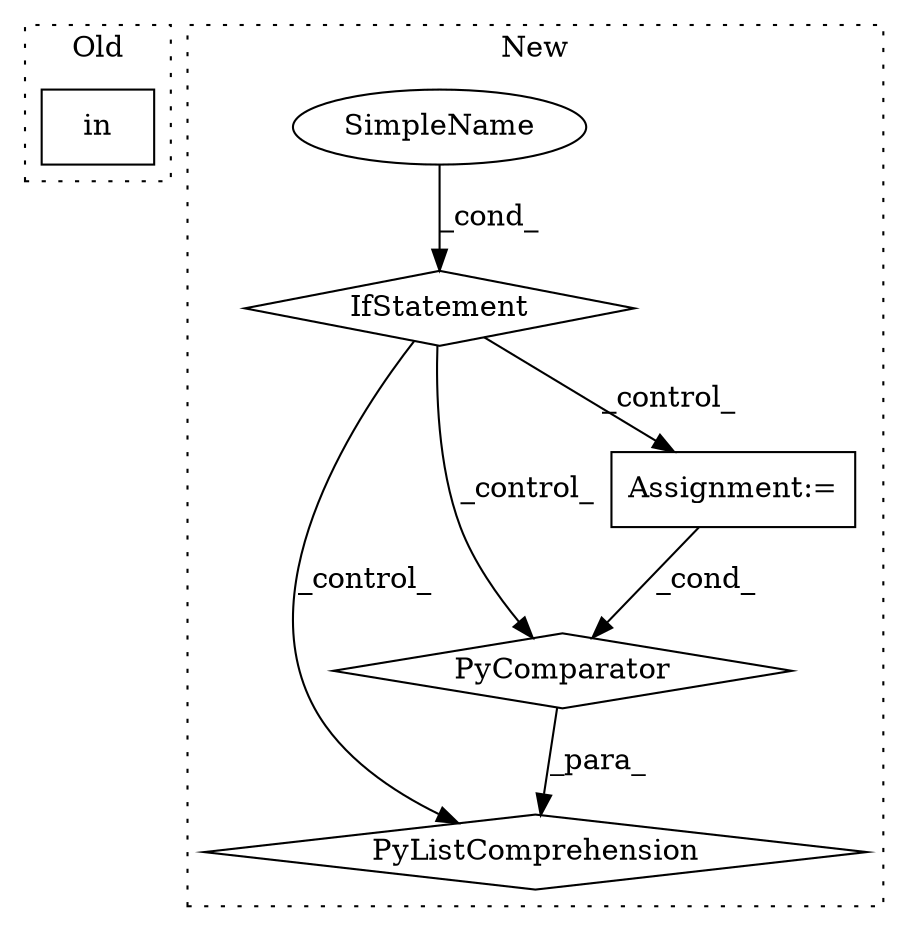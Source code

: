 digraph G {
subgraph cluster0 {
1 [label="in" a="105" s="4626" l="28" shape="box"];
label = "Old";
style="dotted";
}
subgraph cluster1 {
2 [label="IfStatement" a="25" s="4515,4559" l="10,2" shape="diamond"];
3 [label="SimpleName" a="42" s="" l="" shape="ellipse"];
4 [label="PyListComprehension" a="109" s="4706" l="151" shape="diamond"];
5 [label="PyComparator" a="113" s="4827" l="22" shape="diamond"];
6 [label="Assignment:=" a="7" s="4827" l="22" shape="box"];
label = "New";
style="dotted";
}
2 -> 6 [label="_control_"];
2 -> 4 [label="_control_"];
2 -> 5 [label="_control_"];
3 -> 2 [label="_cond_"];
5 -> 4 [label="_para_"];
6 -> 5 [label="_cond_"];
}
